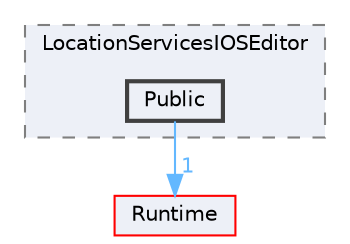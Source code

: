 digraph "Public"
{
 // INTERACTIVE_SVG=YES
 // LATEX_PDF_SIZE
  bgcolor="transparent";
  edge [fontname=Helvetica,fontsize=10,labelfontname=Helvetica,labelfontsize=10];
  node [fontname=Helvetica,fontsize=10,shape=box,height=0.2,width=0.4];
  compound=true
  subgraph clusterdir_5b888492844d8c2d072f1fc2aceca57a {
    graph [ bgcolor="#edf0f7", pencolor="grey50", label="LocationServicesIOSEditor", fontname=Helvetica,fontsize=10 style="filled,dashed", URL="dir_5b888492844d8c2d072f1fc2aceca57a.html",tooltip=""]
  dir_77bfd844e14a659a3ba5702507f97bb3 [label="Public", fillcolor="#edf0f7", color="grey25", style="filled,bold", URL="dir_77bfd844e14a659a3ba5702507f97bb3.html",tooltip=""];
  }
  dir_7536b172fbd480bfd146a1b1acd6856b [label="Runtime", fillcolor="#edf0f7", color="red", style="filled", URL="dir_7536b172fbd480bfd146a1b1acd6856b.html",tooltip=""];
  dir_77bfd844e14a659a3ba5702507f97bb3->dir_7536b172fbd480bfd146a1b1acd6856b [headlabel="1", labeldistance=1.5 headhref="dir_000873_000984.html" href="dir_000873_000984.html" color="steelblue1" fontcolor="steelblue1"];
}
